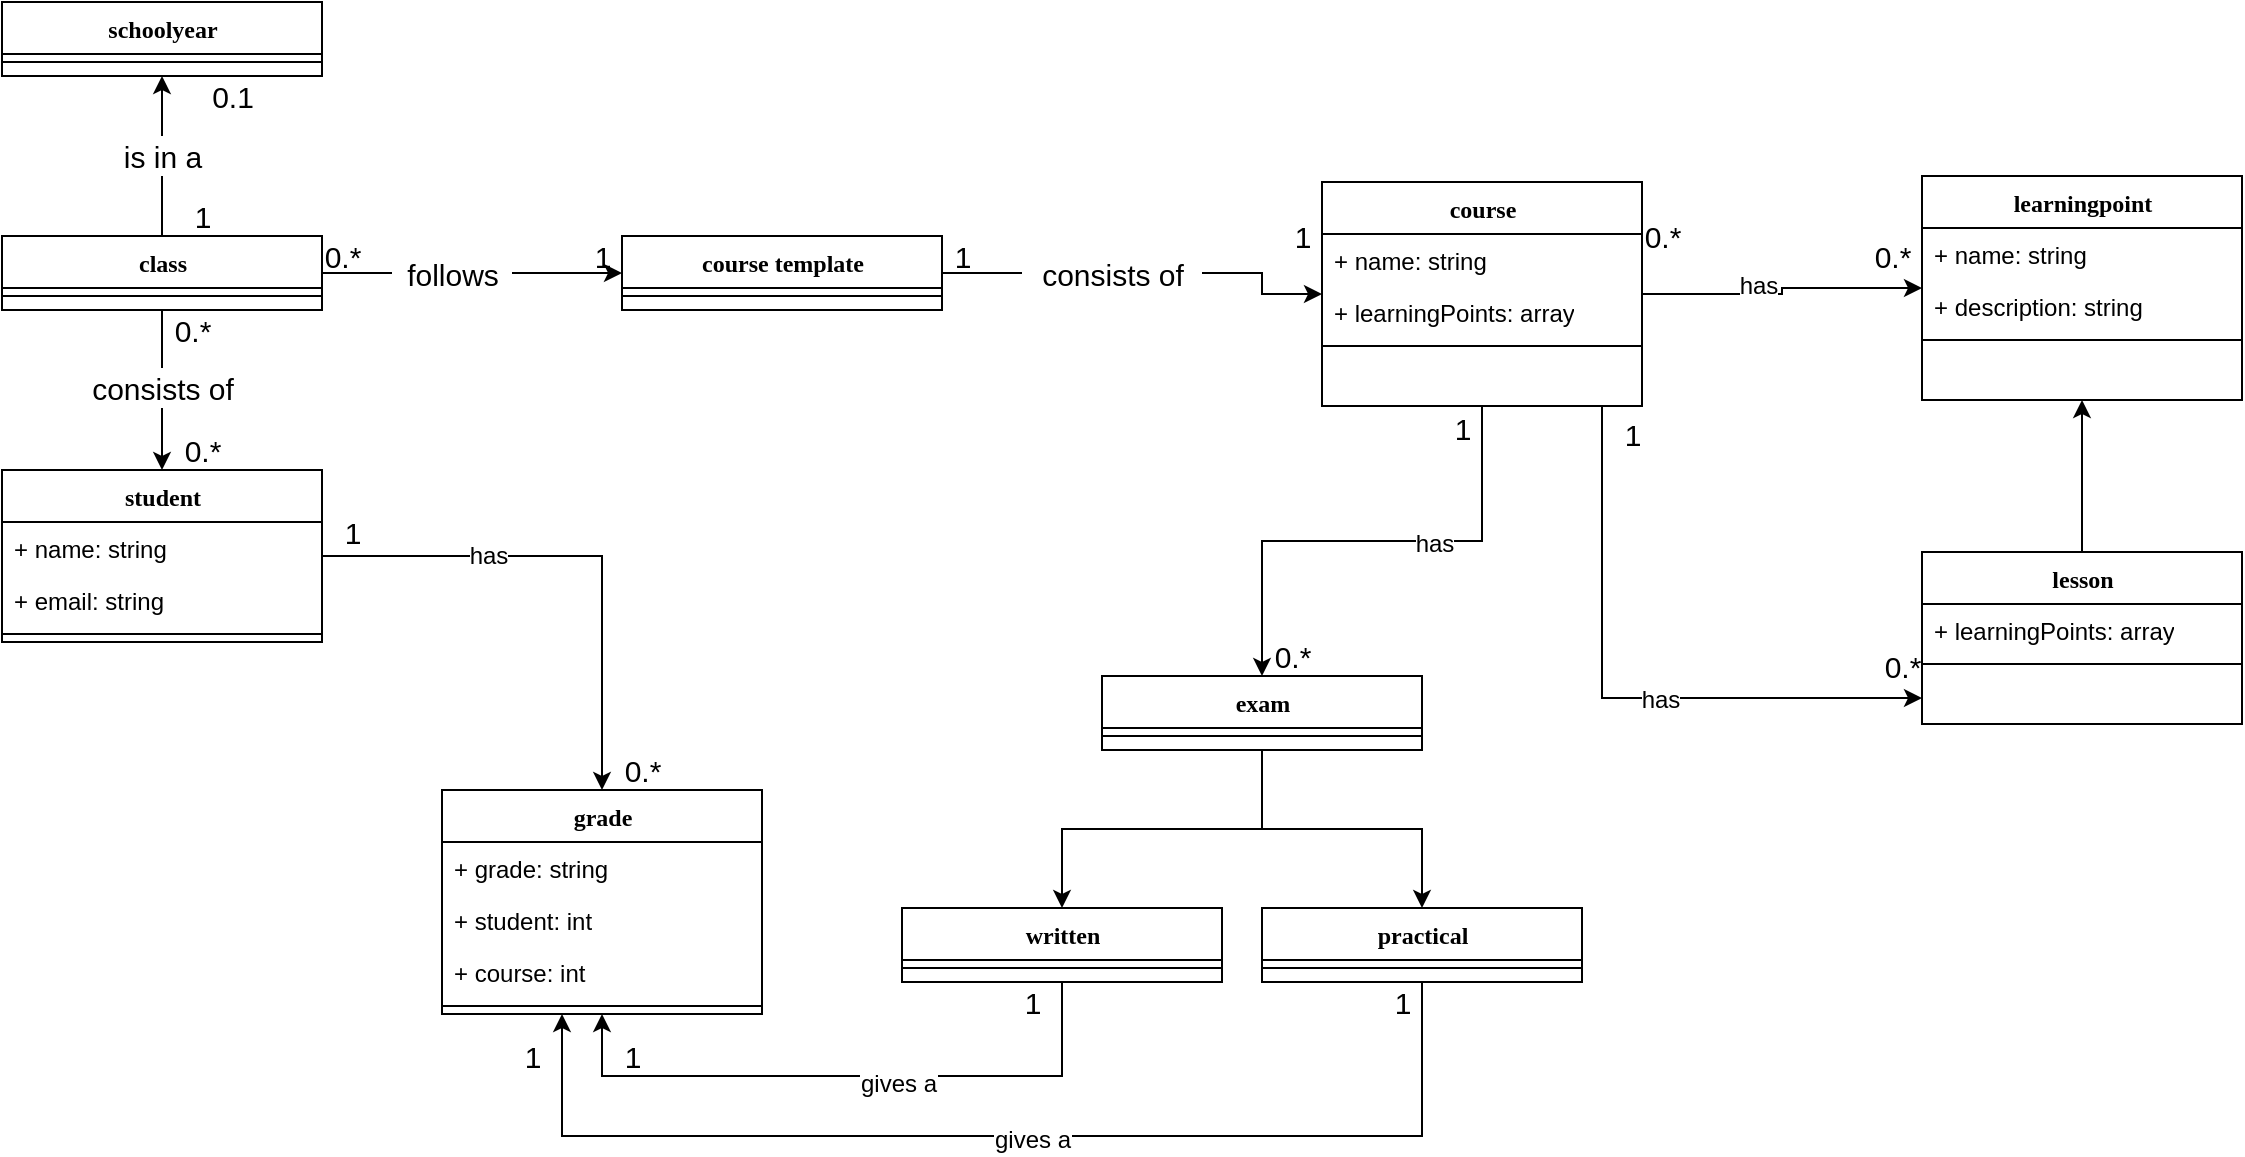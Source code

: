 <mxfile version="15.4.0" type="device"><diagram name="Page-1" id="9f46799a-70d6-7492-0946-bef42562c5a5"><mxGraphModel dx="1276" dy="966" grid="1" gridSize="10" guides="1" tooltips="1" connect="1" arrows="1" fold="1" page="1" pageScale="1" pageWidth="1100" pageHeight="850" background="none" math="0" shadow="0"><root><mxCell id="0"/><mxCell id="1" parent="0"/><mxCell id="YGypAkc6Oh57Gx_U_jt3-3" value="" style="edgeStyle=orthogonalEdgeStyle;rounded=0;orthogonalLoop=1;jettySize=auto;html=1;entryX=0.5;entryY=1;entryDx=0;entryDy=0;startArrow=none;" edge="1" parent="1" source="YGypAkc6Oh57Gx_U_jt3-51" target="78961159f06e98e8-17"><mxGeometry relative="1" as="geometry"><mxPoint x="180" y="120" as="targetPoint"/></mxGeometry></mxCell><mxCell id="78961159f06e98e8-17" value="schoolyear" style="swimlane;html=1;fontStyle=1;align=center;verticalAlign=top;childLayout=stackLayout;horizontal=1;startSize=26;horizontalStack=0;resizeParent=1;resizeLast=0;collapsible=1;marginBottom=0;swimlaneFillColor=#ffffff;rounded=0;shadow=0;comic=0;labelBackgroundColor=none;strokeWidth=1;fillColor=none;fontFamily=Verdana;fontSize=12" parent="1" vertex="1"><mxGeometry x="90" y="83" width="160" height="37" as="geometry"/></mxCell><mxCell id="78961159f06e98e8-19" value="" style="line;html=1;strokeWidth=1;fillColor=none;align=left;verticalAlign=middle;spacingTop=-1;spacingLeft=3;spacingRight=3;rotatable=0;labelPosition=right;points=[];portConstraint=eastwest;" parent="78961159f06e98e8-17" vertex="1"><mxGeometry y="26" width="160" height="8" as="geometry"/></mxCell><mxCell id="YGypAkc6Oh57Gx_U_jt3-6" value="" style="edgeStyle=orthogonalEdgeStyle;rounded=0;orthogonalLoop=1;jettySize=auto;html=1;startArrow=none;" edge="1" parent="1" source="YGypAkc6Oh57Gx_U_jt3-53" target="YGypAkc6Oh57Gx_U_jt3-4"><mxGeometry relative="1" as="geometry"/></mxCell><mxCell id="YGypAkc6Oh57Gx_U_jt3-9" value="" style="edgeStyle=orthogonalEdgeStyle;rounded=0;orthogonalLoop=1;jettySize=auto;html=1;startArrow=none;" edge="1" parent="1" source="YGypAkc6Oh57Gx_U_jt3-55" target="YGypAkc6Oh57Gx_U_jt3-7"><mxGeometry relative="1" as="geometry"/></mxCell><mxCell id="YGypAkc6Oh57Gx_U_jt3-1" value="class" style="swimlane;html=1;fontStyle=1;align=center;verticalAlign=top;childLayout=stackLayout;horizontal=1;startSize=26;horizontalStack=0;resizeParent=1;resizeLast=0;collapsible=1;marginBottom=0;swimlaneFillColor=#ffffff;rounded=0;shadow=0;comic=0;labelBackgroundColor=none;strokeWidth=1;fillColor=none;fontFamily=Verdana;fontSize=12" vertex="1" parent="1"><mxGeometry x="90" y="200" width="160" height="37" as="geometry"/></mxCell><mxCell id="YGypAkc6Oh57Gx_U_jt3-2" value="" style="line;html=1;strokeWidth=1;fillColor=none;align=left;verticalAlign=middle;spacingTop=-1;spacingLeft=3;spacingRight=3;rotatable=0;labelPosition=right;points=[];portConstraint=eastwest;" vertex="1" parent="YGypAkc6Oh57Gx_U_jt3-1"><mxGeometry y="26" width="160" height="8" as="geometry"/></mxCell><mxCell id="YGypAkc6Oh57Gx_U_jt3-33" style="edgeStyle=orthogonalEdgeStyle;rounded=0;orthogonalLoop=1;jettySize=auto;html=1;" edge="1" parent="1" source="YGypAkc6Oh57Gx_U_jt3-4" target="YGypAkc6Oh57Gx_U_jt3-29"><mxGeometry relative="1" as="geometry"/></mxCell><mxCell id="YGypAkc6Oh57Gx_U_jt3-59" value="has" style="edgeLabel;html=1;align=center;verticalAlign=middle;resizable=0;points=[];fontSize=12;" vertex="1" connectable="0" parent="YGypAkc6Oh57Gx_U_jt3-33"><mxGeometry x="-0.354" y="1" relative="1" as="geometry"><mxPoint y="1" as="offset"/></mxGeometry></mxCell><mxCell id="YGypAkc6Oh57Gx_U_jt3-4" value="student" style="swimlane;html=1;fontStyle=1;align=center;verticalAlign=top;childLayout=stackLayout;horizontal=1;startSize=26;horizontalStack=0;resizeParent=1;resizeLast=0;collapsible=1;marginBottom=0;swimlaneFillColor=#ffffff;rounded=0;shadow=0;comic=0;labelBackgroundColor=none;strokeWidth=1;fillColor=none;fontFamily=Verdana;fontSize=12" vertex="1" parent="1"><mxGeometry x="90" y="317" width="160" height="86" as="geometry"/></mxCell><mxCell id="YGypAkc6Oh57Gx_U_jt3-90" value="+ name: string" style="text;html=1;strokeColor=none;fillColor=none;align=left;verticalAlign=top;spacingLeft=4;spacingRight=4;whiteSpace=wrap;overflow=hidden;rotatable=0;points=[[0,0.5],[1,0.5]];portConstraint=eastwest;" vertex="1" parent="YGypAkc6Oh57Gx_U_jt3-4"><mxGeometry y="26" width="160" height="26" as="geometry"/></mxCell><mxCell id="YGypAkc6Oh57Gx_U_jt3-91" value="+ email: string" style="text;html=1;strokeColor=none;fillColor=none;align=left;verticalAlign=top;spacingLeft=4;spacingRight=4;whiteSpace=wrap;overflow=hidden;rotatable=0;points=[[0,0.5],[1,0.5]];portConstraint=eastwest;" vertex="1" parent="YGypAkc6Oh57Gx_U_jt3-4"><mxGeometry y="52" width="160" height="26" as="geometry"/></mxCell><mxCell id="YGypAkc6Oh57Gx_U_jt3-5" value="" style="line;html=1;strokeWidth=1;fillColor=none;align=left;verticalAlign=middle;spacingTop=-1;spacingLeft=3;spacingRight=3;rotatable=0;labelPosition=right;points=[];portConstraint=eastwest;" vertex="1" parent="YGypAkc6Oh57Gx_U_jt3-4"><mxGeometry y="78" width="160" height="8" as="geometry"/></mxCell><mxCell id="YGypAkc6Oh57Gx_U_jt3-12" value="" style="edgeStyle=orthogonalEdgeStyle;rounded=0;orthogonalLoop=1;jettySize=auto;html=1;startArrow=none;" edge="1" parent="1" source="YGypAkc6Oh57Gx_U_jt3-57" target="YGypAkc6Oh57Gx_U_jt3-10"><mxGeometry relative="1" as="geometry"/></mxCell><mxCell id="YGypAkc6Oh57Gx_U_jt3-7" value="course template" style="swimlane;html=1;fontStyle=1;align=center;verticalAlign=top;childLayout=stackLayout;horizontal=1;startSize=26;horizontalStack=0;resizeParent=1;resizeLast=0;collapsible=1;marginBottom=0;swimlaneFillColor=#ffffff;rounded=0;shadow=0;comic=0;labelBackgroundColor=none;strokeWidth=1;fillColor=none;fontFamily=Verdana;fontSize=12" vertex="1" parent="1"><mxGeometry x="400" y="200" width="160" height="37" as="geometry"/></mxCell><mxCell id="YGypAkc6Oh57Gx_U_jt3-8" value="" style="line;html=1;strokeWidth=1;fillColor=none;align=left;verticalAlign=middle;spacingTop=-1;spacingLeft=3;spacingRight=3;rotatable=0;labelPosition=right;points=[];portConstraint=eastwest;" vertex="1" parent="YGypAkc6Oh57Gx_U_jt3-7"><mxGeometry y="26" width="160" height="8" as="geometry"/></mxCell><mxCell id="YGypAkc6Oh57Gx_U_jt3-15" value="" style="edgeStyle=orthogonalEdgeStyle;rounded=0;orthogonalLoop=1;jettySize=auto;html=1;" edge="1" parent="1" source="YGypAkc6Oh57Gx_U_jt3-10" target="YGypAkc6Oh57Gx_U_jt3-13"><mxGeometry relative="1" as="geometry"><Array as="points"><mxPoint x="890" y="431"/></Array></mxGeometry></mxCell><mxCell id="YGypAkc6Oh57Gx_U_jt3-61" value="has" style="edgeLabel;html=1;align=center;verticalAlign=middle;resizable=0;points=[];fontSize=12;" vertex="1" connectable="0" parent="YGypAkc6Oh57Gx_U_jt3-15"><mxGeometry x="0.139" y="-1" relative="1" as="geometry"><mxPoint as="offset"/></mxGeometry></mxCell><mxCell id="YGypAkc6Oh57Gx_U_jt3-18" value="" style="edgeStyle=orthogonalEdgeStyle;rounded=0;orthogonalLoop=1;jettySize=auto;html=1;" edge="1" parent="1" source="YGypAkc6Oh57Gx_U_jt3-10" target="YGypAkc6Oh57Gx_U_jt3-16"><mxGeometry relative="1" as="geometry"/></mxCell><mxCell id="YGypAkc6Oh57Gx_U_jt3-62" value="has" style="edgeLabel;html=1;align=center;verticalAlign=middle;resizable=0;points=[];fontSize=12;" vertex="1" connectable="0" parent="YGypAkc6Oh57Gx_U_jt3-18"><mxGeometry x="-0.36" y="3" relative="1" as="geometry"><mxPoint x="12" y="-1" as="offset"/></mxGeometry></mxCell><mxCell id="YGypAkc6Oh57Gx_U_jt3-21" value="" style="edgeStyle=orthogonalEdgeStyle;rounded=0;orthogonalLoop=1;jettySize=auto;html=1;" edge="1" parent="1" source="YGypAkc6Oh57Gx_U_jt3-10" target="YGypAkc6Oh57Gx_U_jt3-19"><mxGeometry relative="1" as="geometry"/></mxCell><mxCell id="YGypAkc6Oh57Gx_U_jt3-60" value="has" style="edgeLabel;html=1;align=center;verticalAlign=middle;resizable=0;points=[];fontSize=12;" vertex="1" connectable="0" parent="YGypAkc6Oh57Gx_U_jt3-21"><mxGeometry x="-0.243" y="1" relative="1" as="geometry"><mxPoint x="1" as="offset"/></mxGeometry></mxCell><mxCell id="YGypAkc6Oh57Gx_U_jt3-10" value="course" style="swimlane;html=1;fontStyle=1;align=center;verticalAlign=top;childLayout=stackLayout;horizontal=1;startSize=26;horizontalStack=0;resizeParent=1;resizeLast=0;collapsible=1;marginBottom=0;swimlaneFillColor=#ffffff;rounded=0;shadow=0;comic=0;labelBackgroundColor=none;strokeWidth=1;fillColor=none;fontFamily=Verdana;fontSize=12" vertex="1" parent="1"><mxGeometry x="750" y="173" width="160" height="112" as="geometry"/></mxCell><mxCell id="YGypAkc6Oh57Gx_U_jt3-39" value="+ name: string" style="text;html=1;strokeColor=none;fillColor=none;align=left;verticalAlign=top;spacingLeft=4;spacingRight=4;whiteSpace=wrap;overflow=hidden;rotatable=0;points=[[0,0.5],[1,0.5]];portConstraint=eastwest;" vertex="1" parent="YGypAkc6Oh57Gx_U_jt3-10"><mxGeometry y="26" width="160" height="26" as="geometry"/></mxCell><mxCell id="YGypAkc6Oh57Gx_U_jt3-50" value="+ learningPoints: array" style="text;html=1;strokeColor=none;fillColor=none;align=left;verticalAlign=top;spacingLeft=4;spacingRight=4;whiteSpace=wrap;overflow=hidden;rotatable=0;points=[[0,0.5],[1,0.5]];portConstraint=eastwest;" vertex="1" parent="YGypAkc6Oh57Gx_U_jt3-10"><mxGeometry y="52" width="160" height="26" as="geometry"/></mxCell><mxCell id="YGypAkc6Oh57Gx_U_jt3-11" value="" style="line;html=1;strokeWidth=1;fillColor=none;align=left;verticalAlign=middle;spacingTop=-1;spacingLeft=3;spacingRight=3;rotatable=0;labelPosition=right;points=[];portConstraint=eastwest;" vertex="1" parent="YGypAkc6Oh57Gx_U_jt3-10"><mxGeometry y="78" width="160" height="8" as="geometry"/></mxCell><mxCell id="YGypAkc6Oh57Gx_U_jt3-28" style="edgeStyle=orthogonalEdgeStyle;rounded=0;orthogonalLoop=1;jettySize=auto;html=1;" edge="1" parent="1" source="YGypAkc6Oh57Gx_U_jt3-13" target="YGypAkc6Oh57Gx_U_jt3-16"><mxGeometry relative="1" as="geometry"/></mxCell><mxCell id="YGypAkc6Oh57Gx_U_jt3-13" value="lesson" style="swimlane;html=1;fontStyle=1;align=center;verticalAlign=top;childLayout=stackLayout;horizontal=1;startSize=26;horizontalStack=0;resizeParent=1;resizeLast=0;collapsible=1;marginBottom=0;swimlaneFillColor=#ffffff;rounded=0;shadow=0;comic=0;labelBackgroundColor=none;strokeWidth=1;fillColor=none;fontFamily=Verdana;fontSize=12" vertex="1" parent="1"><mxGeometry x="1050" y="358" width="160" height="86" as="geometry"/></mxCell><mxCell id="YGypAkc6Oh57Gx_U_jt3-49" value="+ learningPoints: array" style="text;html=1;strokeColor=none;fillColor=none;align=left;verticalAlign=top;spacingLeft=4;spacingRight=4;whiteSpace=wrap;overflow=hidden;rotatable=0;points=[[0,0.5],[1,0.5]];portConstraint=eastwest;" vertex="1" parent="YGypAkc6Oh57Gx_U_jt3-13"><mxGeometry y="26" width="160" height="26" as="geometry"/></mxCell><mxCell id="YGypAkc6Oh57Gx_U_jt3-14" value="" style="line;html=1;strokeWidth=1;fillColor=none;align=left;verticalAlign=middle;spacingTop=-1;spacingLeft=3;spacingRight=3;rotatable=0;labelPosition=right;points=[];portConstraint=eastwest;" vertex="1" parent="YGypAkc6Oh57Gx_U_jt3-13"><mxGeometry y="52" width="160" height="8" as="geometry"/></mxCell><mxCell id="YGypAkc6Oh57Gx_U_jt3-16" value="learningpoint" style="swimlane;html=1;fontStyle=1;align=center;verticalAlign=top;childLayout=stackLayout;horizontal=1;startSize=26;horizontalStack=0;resizeParent=1;resizeLast=0;collapsible=1;marginBottom=0;swimlaneFillColor=#ffffff;rounded=0;shadow=0;comic=0;labelBackgroundColor=none;strokeWidth=1;fillColor=none;fontFamily=Verdana;fontSize=12" vertex="1" parent="1"><mxGeometry x="1050" y="170" width="160" height="112" as="geometry"/></mxCell><mxCell id="YGypAkc6Oh57Gx_U_jt3-47" value="+ name: string" style="text;html=1;strokeColor=none;fillColor=none;align=left;verticalAlign=top;spacingLeft=4;spacingRight=4;whiteSpace=wrap;overflow=hidden;rotatable=0;points=[[0,0.5],[1,0.5]];portConstraint=eastwest;" vertex="1" parent="YGypAkc6Oh57Gx_U_jt3-16"><mxGeometry y="26" width="160" height="26" as="geometry"/></mxCell><mxCell id="YGypAkc6Oh57Gx_U_jt3-48" value="+ description: string" style="text;html=1;strokeColor=none;fillColor=none;align=left;verticalAlign=top;spacingLeft=4;spacingRight=4;whiteSpace=wrap;overflow=hidden;rotatable=0;points=[[0,0.5],[1,0.5]];portConstraint=eastwest;" vertex="1" parent="YGypAkc6Oh57Gx_U_jt3-16"><mxGeometry y="52" width="160" height="26" as="geometry"/></mxCell><mxCell id="YGypAkc6Oh57Gx_U_jt3-17" value="" style="line;html=1;strokeWidth=1;fillColor=none;align=left;verticalAlign=middle;spacingTop=-1;spacingLeft=3;spacingRight=3;rotatable=0;labelPosition=right;points=[];portConstraint=eastwest;" vertex="1" parent="YGypAkc6Oh57Gx_U_jt3-16"><mxGeometry y="78" width="160" height="8" as="geometry"/></mxCell><mxCell id="YGypAkc6Oh57Gx_U_jt3-24" value="" style="edgeStyle=orthogonalEdgeStyle;rounded=0;orthogonalLoop=1;jettySize=auto;html=1;" edge="1" parent="1" source="YGypAkc6Oh57Gx_U_jt3-19" target="YGypAkc6Oh57Gx_U_jt3-22"><mxGeometry relative="1" as="geometry"/></mxCell><mxCell id="YGypAkc6Oh57Gx_U_jt3-27" value="" style="edgeStyle=orthogonalEdgeStyle;rounded=0;orthogonalLoop=1;jettySize=auto;html=1;" edge="1" parent="1" source="YGypAkc6Oh57Gx_U_jt3-19" target="YGypAkc6Oh57Gx_U_jt3-25"><mxGeometry relative="1" as="geometry"/></mxCell><mxCell id="YGypAkc6Oh57Gx_U_jt3-19" value="exam" style="swimlane;html=1;fontStyle=1;align=center;verticalAlign=top;childLayout=stackLayout;horizontal=1;startSize=26;horizontalStack=0;resizeParent=1;resizeLast=0;collapsible=1;marginBottom=0;swimlaneFillColor=#ffffff;rounded=0;shadow=0;comic=0;labelBackgroundColor=none;strokeWidth=1;fillColor=none;fontFamily=Verdana;fontSize=12" vertex="1" parent="1"><mxGeometry x="640" y="420" width="160" height="37" as="geometry"/></mxCell><mxCell id="YGypAkc6Oh57Gx_U_jt3-20" value="" style="line;html=1;strokeWidth=1;fillColor=none;align=left;verticalAlign=middle;spacingTop=-1;spacingLeft=3;spacingRight=3;rotatable=0;labelPosition=right;points=[];portConstraint=eastwest;" vertex="1" parent="YGypAkc6Oh57Gx_U_jt3-19"><mxGeometry y="26" width="160" height="8" as="geometry"/></mxCell><mxCell id="YGypAkc6Oh57Gx_U_jt3-31" style="edgeStyle=orthogonalEdgeStyle;rounded=0;orthogonalLoop=1;jettySize=auto;html=1;" edge="1" parent="1" source="YGypAkc6Oh57Gx_U_jt3-22" target="YGypAkc6Oh57Gx_U_jt3-29"><mxGeometry relative="1" as="geometry"><Array as="points"><mxPoint x="620" y="620"/><mxPoint x="390" y="620"/></Array></mxGeometry></mxCell><mxCell id="YGypAkc6Oh57Gx_U_jt3-64" value="gives a" style="edgeLabel;html=1;align=center;verticalAlign=middle;resizable=0;points=[];fontSize=12;" vertex="1" connectable="0" parent="YGypAkc6Oh57Gx_U_jt3-31"><mxGeometry x="-0.162" y="4" relative="1" as="geometry"><mxPoint as="offset"/></mxGeometry></mxCell><mxCell id="YGypAkc6Oh57Gx_U_jt3-22" value="written" style="swimlane;html=1;fontStyle=1;align=center;verticalAlign=top;childLayout=stackLayout;horizontal=1;startSize=26;horizontalStack=0;resizeParent=1;resizeLast=0;collapsible=1;marginBottom=0;swimlaneFillColor=#ffffff;rounded=0;shadow=0;comic=0;labelBackgroundColor=none;strokeWidth=1;fillColor=none;fontFamily=Verdana;fontSize=12" vertex="1" parent="1"><mxGeometry x="540" y="536" width="160" height="37" as="geometry"/></mxCell><mxCell id="YGypAkc6Oh57Gx_U_jt3-23" value="" style="line;html=1;strokeWidth=1;fillColor=none;align=left;verticalAlign=middle;spacingTop=-1;spacingLeft=3;spacingRight=3;rotatable=0;labelPosition=right;points=[];portConstraint=eastwest;" vertex="1" parent="YGypAkc6Oh57Gx_U_jt3-22"><mxGeometry y="26" width="160" height="8" as="geometry"/></mxCell><mxCell id="YGypAkc6Oh57Gx_U_jt3-32" style="edgeStyle=orthogonalEdgeStyle;rounded=0;orthogonalLoop=1;jettySize=auto;html=1;" edge="1" parent="1" source="YGypAkc6Oh57Gx_U_jt3-25" target="YGypAkc6Oh57Gx_U_jt3-29"><mxGeometry relative="1" as="geometry"><Array as="points"><mxPoint x="800" y="650"/><mxPoint x="370" y="650"/></Array></mxGeometry></mxCell><mxCell id="YGypAkc6Oh57Gx_U_jt3-65" value="gives a" style="edgeLabel;html=1;align=center;verticalAlign=middle;resizable=0;points=[];fontSize=12;" vertex="1" connectable="0" parent="YGypAkc6Oh57Gx_U_jt3-32"><mxGeometry x="-0.041" y="2" relative="1" as="geometry"><mxPoint as="offset"/></mxGeometry></mxCell><mxCell id="YGypAkc6Oh57Gx_U_jt3-25" value="practical" style="swimlane;html=1;fontStyle=1;align=center;verticalAlign=top;childLayout=stackLayout;horizontal=1;startSize=26;horizontalStack=0;resizeParent=1;resizeLast=0;collapsible=1;marginBottom=0;swimlaneFillColor=#ffffff;rounded=0;shadow=0;comic=0;labelBackgroundColor=none;strokeWidth=1;fillColor=none;fontFamily=Verdana;fontSize=12" vertex="1" parent="1"><mxGeometry x="720" y="536" width="160" height="37" as="geometry"/></mxCell><mxCell id="YGypAkc6Oh57Gx_U_jt3-26" value="" style="line;html=1;strokeWidth=1;fillColor=none;align=left;verticalAlign=middle;spacingTop=-1;spacingLeft=3;spacingRight=3;rotatable=0;labelPosition=right;points=[];portConstraint=eastwest;" vertex="1" parent="YGypAkc6Oh57Gx_U_jt3-25"><mxGeometry y="26" width="160" height="8" as="geometry"/></mxCell><mxCell id="YGypAkc6Oh57Gx_U_jt3-29" value="grade" style="swimlane;html=1;fontStyle=1;align=center;verticalAlign=top;childLayout=stackLayout;horizontal=1;startSize=26;horizontalStack=0;resizeParent=1;resizeLast=0;collapsible=1;marginBottom=0;swimlaneFillColor=#ffffff;rounded=0;shadow=0;comic=0;labelBackgroundColor=none;strokeWidth=1;fillColor=none;fontFamily=Verdana;fontSize=12" vertex="1" parent="1"><mxGeometry x="310" y="477" width="160" height="112" as="geometry"/></mxCell><mxCell id="YGypAkc6Oh57Gx_U_jt3-87" value="+ grade: string" style="text;html=1;strokeColor=none;fillColor=none;align=left;verticalAlign=top;spacingLeft=4;spacingRight=4;whiteSpace=wrap;overflow=hidden;rotatable=0;points=[[0,0.5],[1,0.5]];portConstraint=eastwest;" vertex="1" parent="YGypAkc6Oh57Gx_U_jt3-29"><mxGeometry y="26" width="160" height="26" as="geometry"/></mxCell><mxCell id="YGypAkc6Oh57Gx_U_jt3-88" value="+ student: int" style="text;html=1;strokeColor=none;fillColor=none;align=left;verticalAlign=top;spacingLeft=4;spacingRight=4;whiteSpace=wrap;overflow=hidden;rotatable=0;points=[[0,0.5],[1,0.5]];portConstraint=eastwest;" vertex="1" parent="YGypAkc6Oh57Gx_U_jt3-29"><mxGeometry y="52" width="160" height="26" as="geometry"/></mxCell><mxCell id="YGypAkc6Oh57Gx_U_jt3-89" value="+ course: int" style="text;html=1;strokeColor=none;fillColor=none;align=left;verticalAlign=top;spacingLeft=4;spacingRight=4;whiteSpace=wrap;overflow=hidden;rotatable=0;points=[[0,0.5],[1,0.5]];portConstraint=eastwest;" vertex="1" parent="YGypAkc6Oh57Gx_U_jt3-29"><mxGeometry y="78" width="160" height="26" as="geometry"/></mxCell><mxCell id="YGypAkc6Oh57Gx_U_jt3-30" value="" style="line;html=1;strokeWidth=1;fillColor=none;align=left;verticalAlign=middle;spacingTop=-1;spacingLeft=3;spacingRight=3;rotatable=0;labelPosition=right;points=[];portConstraint=eastwest;" vertex="1" parent="YGypAkc6Oh57Gx_U_jt3-29"><mxGeometry y="104" width="160" height="8" as="geometry"/></mxCell><mxCell id="YGypAkc6Oh57Gx_U_jt3-51" value="&lt;font style=&quot;font-size: 15px&quot;&gt;is in a&lt;/font&gt;" style="text;html=1;align=center;verticalAlign=middle;resizable=0;points=[];autosize=1;strokeColor=none;fillColor=none;" vertex="1" parent="1"><mxGeometry x="145" y="150" width="50" height="20" as="geometry"/></mxCell><mxCell id="YGypAkc6Oh57Gx_U_jt3-52" value="" style="edgeStyle=orthogonalEdgeStyle;rounded=0;orthogonalLoop=1;jettySize=auto;html=1;entryX=0.5;entryY=1;entryDx=0;entryDy=0;endArrow=none;" edge="1" parent="1" source="YGypAkc6Oh57Gx_U_jt3-1" target="YGypAkc6Oh57Gx_U_jt3-51"><mxGeometry relative="1" as="geometry"><mxPoint x="170" y="200" as="sourcePoint"/><mxPoint x="170" y="120" as="targetPoint"/></mxGeometry></mxCell><mxCell id="YGypAkc6Oh57Gx_U_jt3-53" value="&lt;font style=&quot;font-size: 15px&quot;&gt;consists of&lt;/font&gt;" style="text;html=1;align=center;verticalAlign=middle;resizable=0;points=[];autosize=1;strokeColor=none;fillColor=none;" vertex="1" parent="1"><mxGeometry x="125" y="266" width="90" height="20" as="geometry"/></mxCell><mxCell id="YGypAkc6Oh57Gx_U_jt3-54" value="" style="edgeStyle=orthogonalEdgeStyle;rounded=0;orthogonalLoop=1;jettySize=auto;html=1;endArrow=none;" edge="1" parent="1" source="YGypAkc6Oh57Gx_U_jt3-1" target="YGypAkc6Oh57Gx_U_jt3-53"><mxGeometry relative="1" as="geometry"><mxPoint x="170" y="237" as="sourcePoint"/><mxPoint x="170" y="317" as="targetPoint"/></mxGeometry></mxCell><mxCell id="YGypAkc6Oh57Gx_U_jt3-55" value="&lt;font style=&quot;font-size: 15px&quot;&gt;follows&lt;/font&gt;" style="text;html=1;align=center;verticalAlign=middle;resizable=0;points=[];autosize=1;strokeColor=none;fillColor=none;" vertex="1" parent="1"><mxGeometry x="285" y="208.5" width="60" height="20" as="geometry"/></mxCell><mxCell id="YGypAkc6Oh57Gx_U_jt3-56" value="" style="edgeStyle=orthogonalEdgeStyle;rounded=0;orthogonalLoop=1;jettySize=auto;html=1;endArrow=none;" edge="1" parent="1" source="YGypAkc6Oh57Gx_U_jt3-1" target="YGypAkc6Oh57Gx_U_jt3-55"><mxGeometry relative="1" as="geometry"><mxPoint x="250" y="218.5" as="sourcePoint"/><mxPoint x="400" y="218.5" as="targetPoint"/></mxGeometry></mxCell><mxCell id="YGypAkc6Oh57Gx_U_jt3-57" value="&lt;font style=&quot;font-size: 15px&quot;&gt;consists of&lt;/font&gt;" style="text;html=1;align=center;verticalAlign=middle;resizable=0;points=[];autosize=1;strokeColor=none;fillColor=none;" vertex="1" parent="1"><mxGeometry x="600" y="208.5" width="90" height="20" as="geometry"/></mxCell><mxCell id="YGypAkc6Oh57Gx_U_jt3-58" value="" style="edgeStyle=orthogonalEdgeStyle;rounded=0;orthogonalLoop=1;jettySize=auto;html=1;endArrow=none;" edge="1" parent="1" source="YGypAkc6Oh57Gx_U_jt3-7" target="YGypAkc6Oh57Gx_U_jt3-57"><mxGeometry relative="1" as="geometry"><mxPoint x="560" y="218.5" as="sourcePoint"/><mxPoint x="670" y="218.5" as="targetPoint"/></mxGeometry></mxCell><mxCell id="YGypAkc6Oh57Gx_U_jt3-66" value="&lt;font style=&quot;font-size: 15px&quot;&gt;0.1&lt;/font&gt;" style="text;html=1;align=center;verticalAlign=middle;resizable=0;points=[];autosize=1;strokeColor=none;fillColor=none;" vertex="1" parent="1"><mxGeometry x="185" y="120" width="40" height="20" as="geometry"/></mxCell><mxCell id="YGypAkc6Oh57Gx_U_jt3-67" value="&lt;font style=&quot;font-size: 15px&quot;&gt;1&lt;/font&gt;" style="text;html=1;align=center;verticalAlign=middle;resizable=0;points=[];autosize=1;strokeColor=none;fillColor=none;" vertex="1" parent="1"><mxGeometry x="180" y="180" width="20" height="20" as="geometry"/></mxCell><mxCell id="YGypAkc6Oh57Gx_U_jt3-68" value="&lt;font style=&quot;font-size: 15px&quot;&gt;0.*&lt;/font&gt;" style="text;html=1;align=center;verticalAlign=middle;resizable=0;points=[];autosize=1;strokeColor=none;fillColor=none;" vertex="1" parent="1"><mxGeometry x="170" y="237" width="30" height="20" as="geometry"/></mxCell><mxCell id="YGypAkc6Oh57Gx_U_jt3-69" value="&lt;font style=&quot;font-size: 15px&quot;&gt;0.*&lt;/font&gt;" style="text;html=1;align=center;verticalAlign=middle;resizable=0;points=[];autosize=1;strokeColor=none;fillColor=none;" vertex="1" parent="1"><mxGeometry x="175" y="297" width="30" height="20" as="geometry"/></mxCell><mxCell id="YGypAkc6Oh57Gx_U_jt3-70" value="&lt;font style=&quot;font-size: 15px&quot;&gt;1&lt;/font&gt;" style="text;html=1;align=center;verticalAlign=middle;resizable=0;points=[];autosize=1;strokeColor=none;fillColor=none;" vertex="1" parent="1"><mxGeometry x="255" y="338" width="20" height="20" as="geometry"/></mxCell><mxCell id="YGypAkc6Oh57Gx_U_jt3-71" value="&lt;font style=&quot;font-size: 15px&quot;&gt;0.*&lt;/font&gt;" style="text;html=1;align=center;verticalAlign=middle;resizable=0;points=[];autosize=1;strokeColor=none;fillColor=none;" vertex="1" parent="1"><mxGeometry x="395" y="457" width="30" height="20" as="geometry"/></mxCell><mxCell id="YGypAkc6Oh57Gx_U_jt3-72" value="&lt;font style=&quot;font-size: 15px&quot;&gt;0.*&lt;/font&gt;" style="text;html=1;align=center;verticalAlign=middle;resizable=0;points=[];autosize=1;strokeColor=none;fillColor=none;" vertex="1" parent="1"><mxGeometry x="245" y="200" width="30" height="20" as="geometry"/></mxCell><mxCell id="YGypAkc6Oh57Gx_U_jt3-73" value="&lt;font style=&quot;font-size: 15px&quot;&gt;1&lt;/font&gt;" style="text;html=1;align=center;verticalAlign=middle;resizable=0;points=[];autosize=1;strokeColor=none;fillColor=none;" vertex="1" parent="1"><mxGeometry x="380" y="200" width="20" height="20" as="geometry"/></mxCell><mxCell id="YGypAkc6Oh57Gx_U_jt3-74" value="&lt;font style=&quot;font-size: 15px&quot;&gt;1&lt;/font&gt;" style="text;html=1;align=center;verticalAlign=middle;resizable=0;points=[];autosize=1;strokeColor=none;fillColor=none;" vertex="1" parent="1"><mxGeometry x="560" y="200" width="20" height="20" as="geometry"/></mxCell><mxCell id="YGypAkc6Oh57Gx_U_jt3-75" value="&lt;font style=&quot;font-size: 15px&quot;&gt;1&lt;/font&gt;" style="text;html=1;align=center;verticalAlign=middle;resizable=0;points=[];autosize=1;strokeColor=none;fillColor=none;" vertex="1" parent="1"><mxGeometry x="730" y="190" width="20" height="20" as="geometry"/></mxCell><mxCell id="YGypAkc6Oh57Gx_U_jt3-76" value="&lt;font style=&quot;font-size: 15px&quot;&gt;1&lt;/font&gt;" style="text;html=1;align=center;verticalAlign=middle;resizable=0;points=[];autosize=1;strokeColor=none;fillColor=none;" vertex="1" parent="1"><mxGeometry x="810" y="286" width="20" height="20" as="geometry"/></mxCell><mxCell id="YGypAkc6Oh57Gx_U_jt3-77" value="&lt;font style=&quot;font-size: 15px&quot;&gt;0.*&lt;/font&gt;" style="text;html=1;align=center;verticalAlign=middle;resizable=0;points=[];autosize=1;strokeColor=none;fillColor=none;" vertex="1" parent="1"><mxGeometry x="720" y="400" width="30" height="20" as="geometry"/></mxCell><mxCell id="YGypAkc6Oh57Gx_U_jt3-79" value="&lt;font style=&quot;font-size: 15px&quot;&gt;0.*&lt;/font&gt;" style="text;html=1;align=center;verticalAlign=middle;resizable=0;points=[];autosize=1;strokeColor=none;fillColor=none;" vertex="1" parent="1"><mxGeometry x="905" y="190" width="30" height="20" as="geometry"/></mxCell><mxCell id="YGypAkc6Oh57Gx_U_jt3-80" value="&lt;font style=&quot;font-size: 15px&quot;&gt;0.*&lt;/font&gt;" style="text;html=1;align=center;verticalAlign=middle;resizable=0;points=[];autosize=1;strokeColor=none;fillColor=none;" vertex="1" parent="1"><mxGeometry x="1020" y="200" width="30" height="20" as="geometry"/></mxCell><mxCell id="YGypAkc6Oh57Gx_U_jt3-81" value="&lt;font style=&quot;font-size: 15px&quot;&gt;1&lt;/font&gt;" style="text;html=1;align=center;verticalAlign=middle;resizable=0;points=[];autosize=1;strokeColor=none;fillColor=none;" vertex="1" parent="1"><mxGeometry x="895" y="289" width="20" height="20" as="geometry"/></mxCell><mxCell id="YGypAkc6Oh57Gx_U_jt3-82" value="&lt;font style=&quot;font-size: 15px&quot;&gt;0.*&lt;/font&gt;" style="text;html=1;align=center;verticalAlign=middle;resizable=0;points=[];autosize=1;strokeColor=none;fillColor=none;" vertex="1" parent="1"><mxGeometry x="1025" y="405" width="30" height="20" as="geometry"/></mxCell><mxCell id="YGypAkc6Oh57Gx_U_jt3-83" value="&lt;font style=&quot;font-size: 15px&quot;&gt;1&lt;/font&gt;" style="text;html=1;align=center;verticalAlign=middle;resizable=0;points=[];autosize=1;strokeColor=none;fillColor=none;" vertex="1" parent="1"><mxGeometry x="595" y="573" width="20" height="20" as="geometry"/></mxCell><mxCell id="YGypAkc6Oh57Gx_U_jt3-84" value="&lt;font style=&quot;font-size: 15px&quot;&gt;1&lt;/font&gt;" style="text;html=1;align=center;verticalAlign=middle;resizable=0;points=[];autosize=1;strokeColor=none;fillColor=none;" vertex="1" parent="1"><mxGeometry x="395" y="600" width="20" height="20" as="geometry"/></mxCell><mxCell id="YGypAkc6Oh57Gx_U_jt3-85" value="&lt;font style=&quot;font-size: 15px&quot;&gt;1&lt;/font&gt;" style="text;html=1;align=center;verticalAlign=middle;resizable=0;points=[];autosize=1;strokeColor=none;fillColor=none;" vertex="1" parent="1"><mxGeometry x="780" y="573" width="20" height="20" as="geometry"/></mxCell><mxCell id="YGypAkc6Oh57Gx_U_jt3-86" value="&lt;font style=&quot;font-size: 15px&quot;&gt;1&lt;/font&gt;" style="text;html=1;align=center;verticalAlign=middle;resizable=0;points=[];autosize=1;strokeColor=none;fillColor=none;" vertex="1" parent="1"><mxGeometry x="345" y="600" width="20" height="20" as="geometry"/></mxCell></root></mxGraphModel></diagram></mxfile>